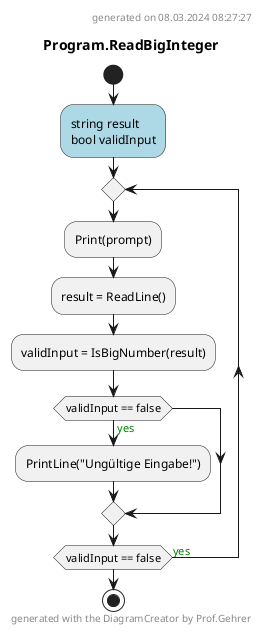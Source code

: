 @startuml Program.ReadBigInteger
header
generated on 08.03.2024 08:27:27
end header
title Program.ReadBigInteger
start
#LightBlue:string result
bool validInput;
repeat
    :Print(prompt);
    :result = ReadLine();
    :validInput = IsBigNumber(result);
    if (validInput == false) then (<color:green>yes)
        :PrintLine("Ungültige Eingabe!");
    endif
repeat while (validInput == false) is (<color:green>yes)
footer
generated with the DiagramCreator by Prof.Gehrer
end footer
stop
@enduml
